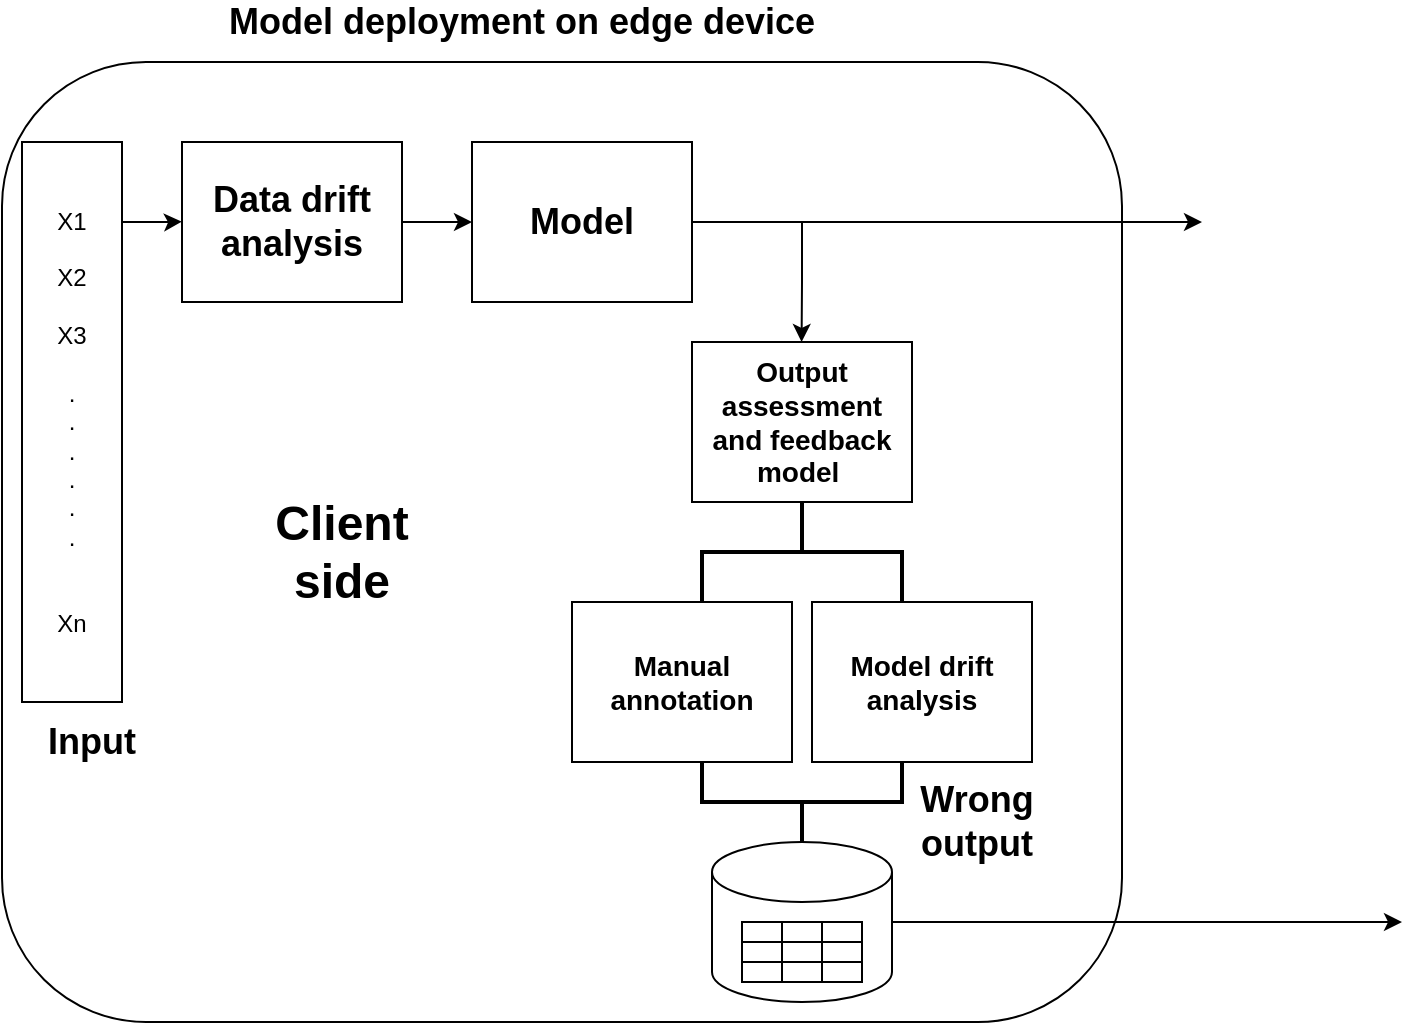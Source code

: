 <mxfile version="14.8.0" type="device"><diagram id="HQOk5o9C_w2ZiZeO4Tm5" name="Page-1"><mxGraphModel dx="1673" dy="934" grid="1" gridSize="10" guides="1" tooltips="1" connect="1" arrows="1" fold="1" page="1" pageScale="1" pageWidth="850" pageHeight="1100" math="0" shadow="0"><root><mxCell id="0"/><mxCell id="1" parent="0"/><mxCell id="BzdsHJzbOtG610PA3Muq-1" value="" style="rounded=1;whiteSpace=wrap;html=1;" vertex="1" parent="1"><mxGeometry x="80" y="240" width="560" height="480" as="geometry"/></mxCell><mxCell id="BzdsHJzbOtG610PA3Muq-2" value="&lt;b&gt;&lt;font style=&quot;font-size: 18px&quot;&gt;Model deployment on edge device&lt;/font&gt;&lt;/b&gt;" style="text;html=1;strokeColor=none;fillColor=none;align=center;verticalAlign=middle;whiteSpace=wrap;rounded=0;" vertex="1" parent="1"><mxGeometry x="170" y="210" width="340" height="20" as="geometry"/></mxCell><mxCell id="BzdsHJzbOtG610PA3Muq-3" value="" style="rounded=0;whiteSpace=wrap;html=1;" vertex="1" parent="1"><mxGeometry x="90" y="280" width="50" height="280" as="geometry"/></mxCell><mxCell id="BzdsHJzbOtG610PA3Muq-4" value="X1&lt;br&gt;&lt;br&gt;X2&lt;br&gt;&lt;br&gt;X3&lt;br&gt;&lt;br&gt;.&lt;br&gt;.&lt;br&gt;.&lt;br&gt;.&lt;br&gt;.&lt;br&gt;.&lt;br&gt;&lt;br&gt;&lt;br&gt;Xn" style="text;html=1;strokeColor=none;fillColor=none;align=center;verticalAlign=middle;whiteSpace=wrap;rounded=0;" vertex="1" parent="1"><mxGeometry x="95" y="295" width="40" height="250" as="geometry"/></mxCell><mxCell id="BzdsHJzbOtG610PA3Muq-5" value="&lt;b&gt;&lt;font style=&quot;font-size: 18px&quot;&gt;Input&lt;/font&gt;&lt;/b&gt;" style="text;html=1;strokeColor=none;fillColor=none;align=center;verticalAlign=middle;whiteSpace=wrap;rounded=0;" vertex="1" parent="1"><mxGeometry x="80" y="570" width="90" height="20" as="geometry"/></mxCell><mxCell id="BzdsHJzbOtG610PA3Muq-9" style="edgeStyle=orthogonalEdgeStyle;rounded=0;orthogonalLoop=1;jettySize=auto;html=1;exitX=1;exitY=0.5;exitDx=0;exitDy=0;entryX=0;entryY=0.5;entryDx=0;entryDy=0;" edge="1" parent="1" source="BzdsHJzbOtG610PA3Muq-6" target="BzdsHJzbOtG610PA3Muq-7"><mxGeometry relative="1" as="geometry"/></mxCell><mxCell id="BzdsHJzbOtG610PA3Muq-6" value="&lt;b&gt;&lt;font style=&quot;font-size: 18px&quot;&gt;Data drift &lt;br&gt;analysis&lt;/font&gt;&lt;/b&gt;" style="rounded=0;whiteSpace=wrap;html=1;" vertex="1" parent="1"><mxGeometry x="170" y="280" width="110" height="80" as="geometry"/></mxCell><mxCell id="BzdsHJzbOtG610PA3Muq-7" value="&lt;span style=&quot;font-size: 18px&quot;&gt;&lt;b&gt;Model&lt;/b&gt;&lt;/span&gt;" style="rounded=0;whiteSpace=wrap;html=1;" vertex="1" parent="1"><mxGeometry x="315" y="280" width="110" height="80" as="geometry"/></mxCell><mxCell id="BzdsHJzbOtG610PA3Muq-8" value="" style="endArrow=classic;html=1;exitX=1;exitY=0.5;exitDx=0;exitDy=0;" edge="1" parent="1" source="BzdsHJzbOtG610PA3Muq-7"><mxGeometry width="50" height="50" relative="1" as="geometry"><mxPoint x="400" y="290" as="sourcePoint"/><mxPoint x="680" y="320" as="targetPoint"/></mxGeometry></mxCell><mxCell id="BzdsHJzbOtG610PA3Muq-10" style="edgeStyle=orthogonalEdgeStyle;rounded=0;orthogonalLoop=1;jettySize=auto;html=1;entryX=0;entryY=0.5;entryDx=0;entryDy=0;" edge="1" parent="1"><mxGeometry relative="1" as="geometry"><mxPoint x="140" y="320" as="sourcePoint"/><mxPoint x="170" y="319.83" as="targetPoint"/><Array as="points"><mxPoint x="166" y="319.83"/><mxPoint x="166" y="319.83"/></Array></mxGeometry></mxCell><mxCell id="BzdsHJzbOtG610PA3Muq-11" value="&lt;b&gt;&lt;font style=&quot;font-size: 14px&quot;&gt;Output assessment and feedback model&amp;nbsp;&lt;/font&gt;&lt;/b&gt;" style="rounded=0;whiteSpace=wrap;html=1;" vertex="1" parent="1"><mxGeometry x="425" y="380" width="110" height="80" as="geometry"/></mxCell><mxCell id="BzdsHJzbOtG610PA3Muq-12" value="&lt;b&gt;&lt;font style=&quot;font-size: 14px&quot;&gt;Manual annotation&lt;/font&gt;&lt;/b&gt;" style="rounded=0;whiteSpace=wrap;html=1;" vertex="1" parent="1"><mxGeometry x="365" y="510" width="110" height="80" as="geometry"/></mxCell><mxCell id="BzdsHJzbOtG610PA3Muq-13" value="&lt;b&gt;&lt;font style=&quot;font-size: 14px&quot;&gt;Model drift analysis&lt;/font&gt;&lt;/b&gt;" style="rounded=0;whiteSpace=wrap;html=1;" vertex="1" parent="1"><mxGeometry x="485" y="510" width="110" height="80" as="geometry"/></mxCell><mxCell id="BzdsHJzbOtG610PA3Muq-14" value="" style="strokeWidth=2;html=1;shape=mxgraph.flowchart.annotation_2;align=left;labelPosition=right;pointerEvents=1;rotation=90;" vertex="1" parent="1"><mxGeometry x="455" y="435" width="50" height="100" as="geometry"/></mxCell><mxCell id="BzdsHJzbOtG610PA3Muq-15" style="edgeStyle=orthogonalEdgeStyle;rounded=0;orthogonalLoop=1;jettySize=auto;html=1;entryX=0;entryY=0.5;entryDx=0;entryDy=0;" edge="1" parent="1"><mxGeometry relative="1" as="geometry"><mxPoint x="480" y="320" as="sourcePoint"/><mxPoint x="479.8" y="380" as="targetPoint"/><Array as="points"><mxPoint x="480" y="350"/></Array></mxGeometry></mxCell><mxCell id="BzdsHJzbOtG610PA3Muq-16" value="" style="shape=cylinder3;whiteSpace=wrap;html=1;boundedLbl=1;backgroundOutline=1;size=15;" vertex="1" parent="1"><mxGeometry x="435" y="630" width="90" height="80" as="geometry"/></mxCell><mxCell id="BzdsHJzbOtG610PA3Muq-17" value="" style="strokeWidth=2;html=1;shape=mxgraph.flowchart.annotation_2;align=left;labelPosition=right;pointerEvents=1;rotation=-90;" vertex="1" parent="1"><mxGeometry x="460" y="560" width="40" height="100" as="geometry"/></mxCell><mxCell id="BzdsHJzbOtG610PA3Muq-18" value="" style="shape=table;html=1;whiteSpace=wrap;startSize=0;container=1;collapsible=0;childLayout=tableLayout;" vertex="1" parent="1"><mxGeometry x="450" y="670" width="60" height="30" as="geometry"/></mxCell><mxCell id="BzdsHJzbOtG610PA3Muq-19" value="" style="shape=partialRectangle;html=1;whiteSpace=wrap;collapsible=0;dropTarget=0;pointerEvents=0;fillColor=none;top=0;left=0;bottom=0;right=0;points=[[0,0.5],[1,0.5]];portConstraint=eastwest;" vertex="1" parent="BzdsHJzbOtG610PA3Muq-18"><mxGeometry width="60" height="10" as="geometry"/></mxCell><mxCell id="BzdsHJzbOtG610PA3Muq-20" value="" style="shape=partialRectangle;html=1;whiteSpace=wrap;connectable=0;fillColor=none;top=0;left=0;bottom=0;right=0;overflow=hidden;" vertex="1" parent="BzdsHJzbOtG610PA3Muq-19"><mxGeometry width="20" height="10" as="geometry"/></mxCell><mxCell id="BzdsHJzbOtG610PA3Muq-21" value="" style="shape=partialRectangle;html=1;whiteSpace=wrap;connectable=0;fillColor=none;top=0;left=0;bottom=0;right=0;overflow=hidden;" vertex="1" parent="BzdsHJzbOtG610PA3Muq-19"><mxGeometry x="20" width="20" height="10" as="geometry"/></mxCell><mxCell id="BzdsHJzbOtG610PA3Muq-22" value="" style="shape=partialRectangle;html=1;whiteSpace=wrap;connectable=0;fillColor=none;top=0;left=0;bottom=0;right=0;overflow=hidden;" vertex="1" parent="BzdsHJzbOtG610PA3Muq-19"><mxGeometry x="40" width="20" height="10" as="geometry"/></mxCell><mxCell id="BzdsHJzbOtG610PA3Muq-23" value="" style="shape=partialRectangle;html=1;whiteSpace=wrap;collapsible=0;dropTarget=0;pointerEvents=0;fillColor=none;top=0;left=0;bottom=0;right=0;points=[[0,0.5],[1,0.5]];portConstraint=eastwest;" vertex="1" parent="BzdsHJzbOtG610PA3Muq-18"><mxGeometry y="10" width="60" height="10" as="geometry"/></mxCell><mxCell id="BzdsHJzbOtG610PA3Muq-24" value="" style="shape=partialRectangle;html=1;whiteSpace=wrap;connectable=0;fillColor=none;top=0;left=0;bottom=0;right=0;overflow=hidden;" vertex="1" parent="BzdsHJzbOtG610PA3Muq-23"><mxGeometry width="20" height="10" as="geometry"/></mxCell><mxCell id="BzdsHJzbOtG610PA3Muq-25" value="" style="shape=partialRectangle;html=1;whiteSpace=wrap;connectable=0;fillColor=none;top=0;left=0;bottom=0;right=0;overflow=hidden;" vertex="1" parent="BzdsHJzbOtG610PA3Muq-23"><mxGeometry x="20" width="20" height="10" as="geometry"/></mxCell><mxCell id="BzdsHJzbOtG610PA3Muq-26" value="" style="shape=partialRectangle;html=1;whiteSpace=wrap;connectable=0;fillColor=none;top=0;left=0;bottom=0;right=0;overflow=hidden;" vertex="1" parent="BzdsHJzbOtG610PA3Muq-23"><mxGeometry x="40" width="20" height="10" as="geometry"/></mxCell><mxCell id="BzdsHJzbOtG610PA3Muq-27" value="" style="shape=partialRectangle;html=1;whiteSpace=wrap;collapsible=0;dropTarget=0;pointerEvents=0;fillColor=none;top=0;left=0;bottom=0;right=0;points=[[0,0.5],[1,0.5]];portConstraint=eastwest;" vertex="1" parent="BzdsHJzbOtG610PA3Muq-18"><mxGeometry y="20" width="60" height="10" as="geometry"/></mxCell><mxCell id="BzdsHJzbOtG610PA3Muq-28" value="" style="shape=partialRectangle;html=1;whiteSpace=wrap;connectable=0;fillColor=none;top=0;left=0;bottom=0;right=0;overflow=hidden;" vertex="1" parent="BzdsHJzbOtG610PA3Muq-27"><mxGeometry width="20" height="10" as="geometry"/></mxCell><mxCell id="BzdsHJzbOtG610PA3Muq-29" value="" style="shape=partialRectangle;html=1;whiteSpace=wrap;connectable=0;fillColor=none;top=0;left=0;bottom=0;right=0;overflow=hidden;" vertex="1" parent="BzdsHJzbOtG610PA3Muq-27"><mxGeometry x="20" width="20" height="10" as="geometry"/></mxCell><mxCell id="BzdsHJzbOtG610PA3Muq-30" value="" style="shape=partialRectangle;html=1;whiteSpace=wrap;connectable=0;fillColor=none;top=0;left=0;bottom=0;right=0;overflow=hidden;" vertex="1" parent="BzdsHJzbOtG610PA3Muq-27"><mxGeometry x="40" width="20" height="10" as="geometry"/></mxCell><mxCell id="BzdsHJzbOtG610PA3Muq-31" value="&lt;b&gt;&lt;font style=&quot;font-size: 18px&quot;&gt;Wrong output&lt;/font&gt;&lt;/b&gt;" style="text;html=1;strokeColor=none;fillColor=none;align=center;verticalAlign=middle;whiteSpace=wrap;rounded=0;" vertex="1" parent="1"><mxGeometry x="535" y="610" width="65" height="20" as="geometry"/></mxCell><mxCell id="BzdsHJzbOtG610PA3Muq-32" value="" style="endArrow=classic;html=1;exitX=1;exitY=0.5;exitDx=0;exitDy=0;" edge="1" parent="1"><mxGeometry width="50" height="50" relative="1" as="geometry"><mxPoint x="525" y="670" as="sourcePoint"/><mxPoint x="780" y="670" as="targetPoint"/></mxGeometry></mxCell><mxCell id="BzdsHJzbOtG610PA3Muq-33" value="&lt;b&gt;&lt;font style=&quot;font-size: 24px&quot;&gt;Client &lt;br&gt;side&lt;/font&gt;&lt;/b&gt;" style="text;html=1;strokeColor=none;fillColor=none;align=center;verticalAlign=middle;whiteSpace=wrap;rounded=0;" vertex="1" parent="1"><mxGeometry x="185" y="475" width="130" height="20" as="geometry"/></mxCell></root></mxGraphModel></diagram></mxfile>